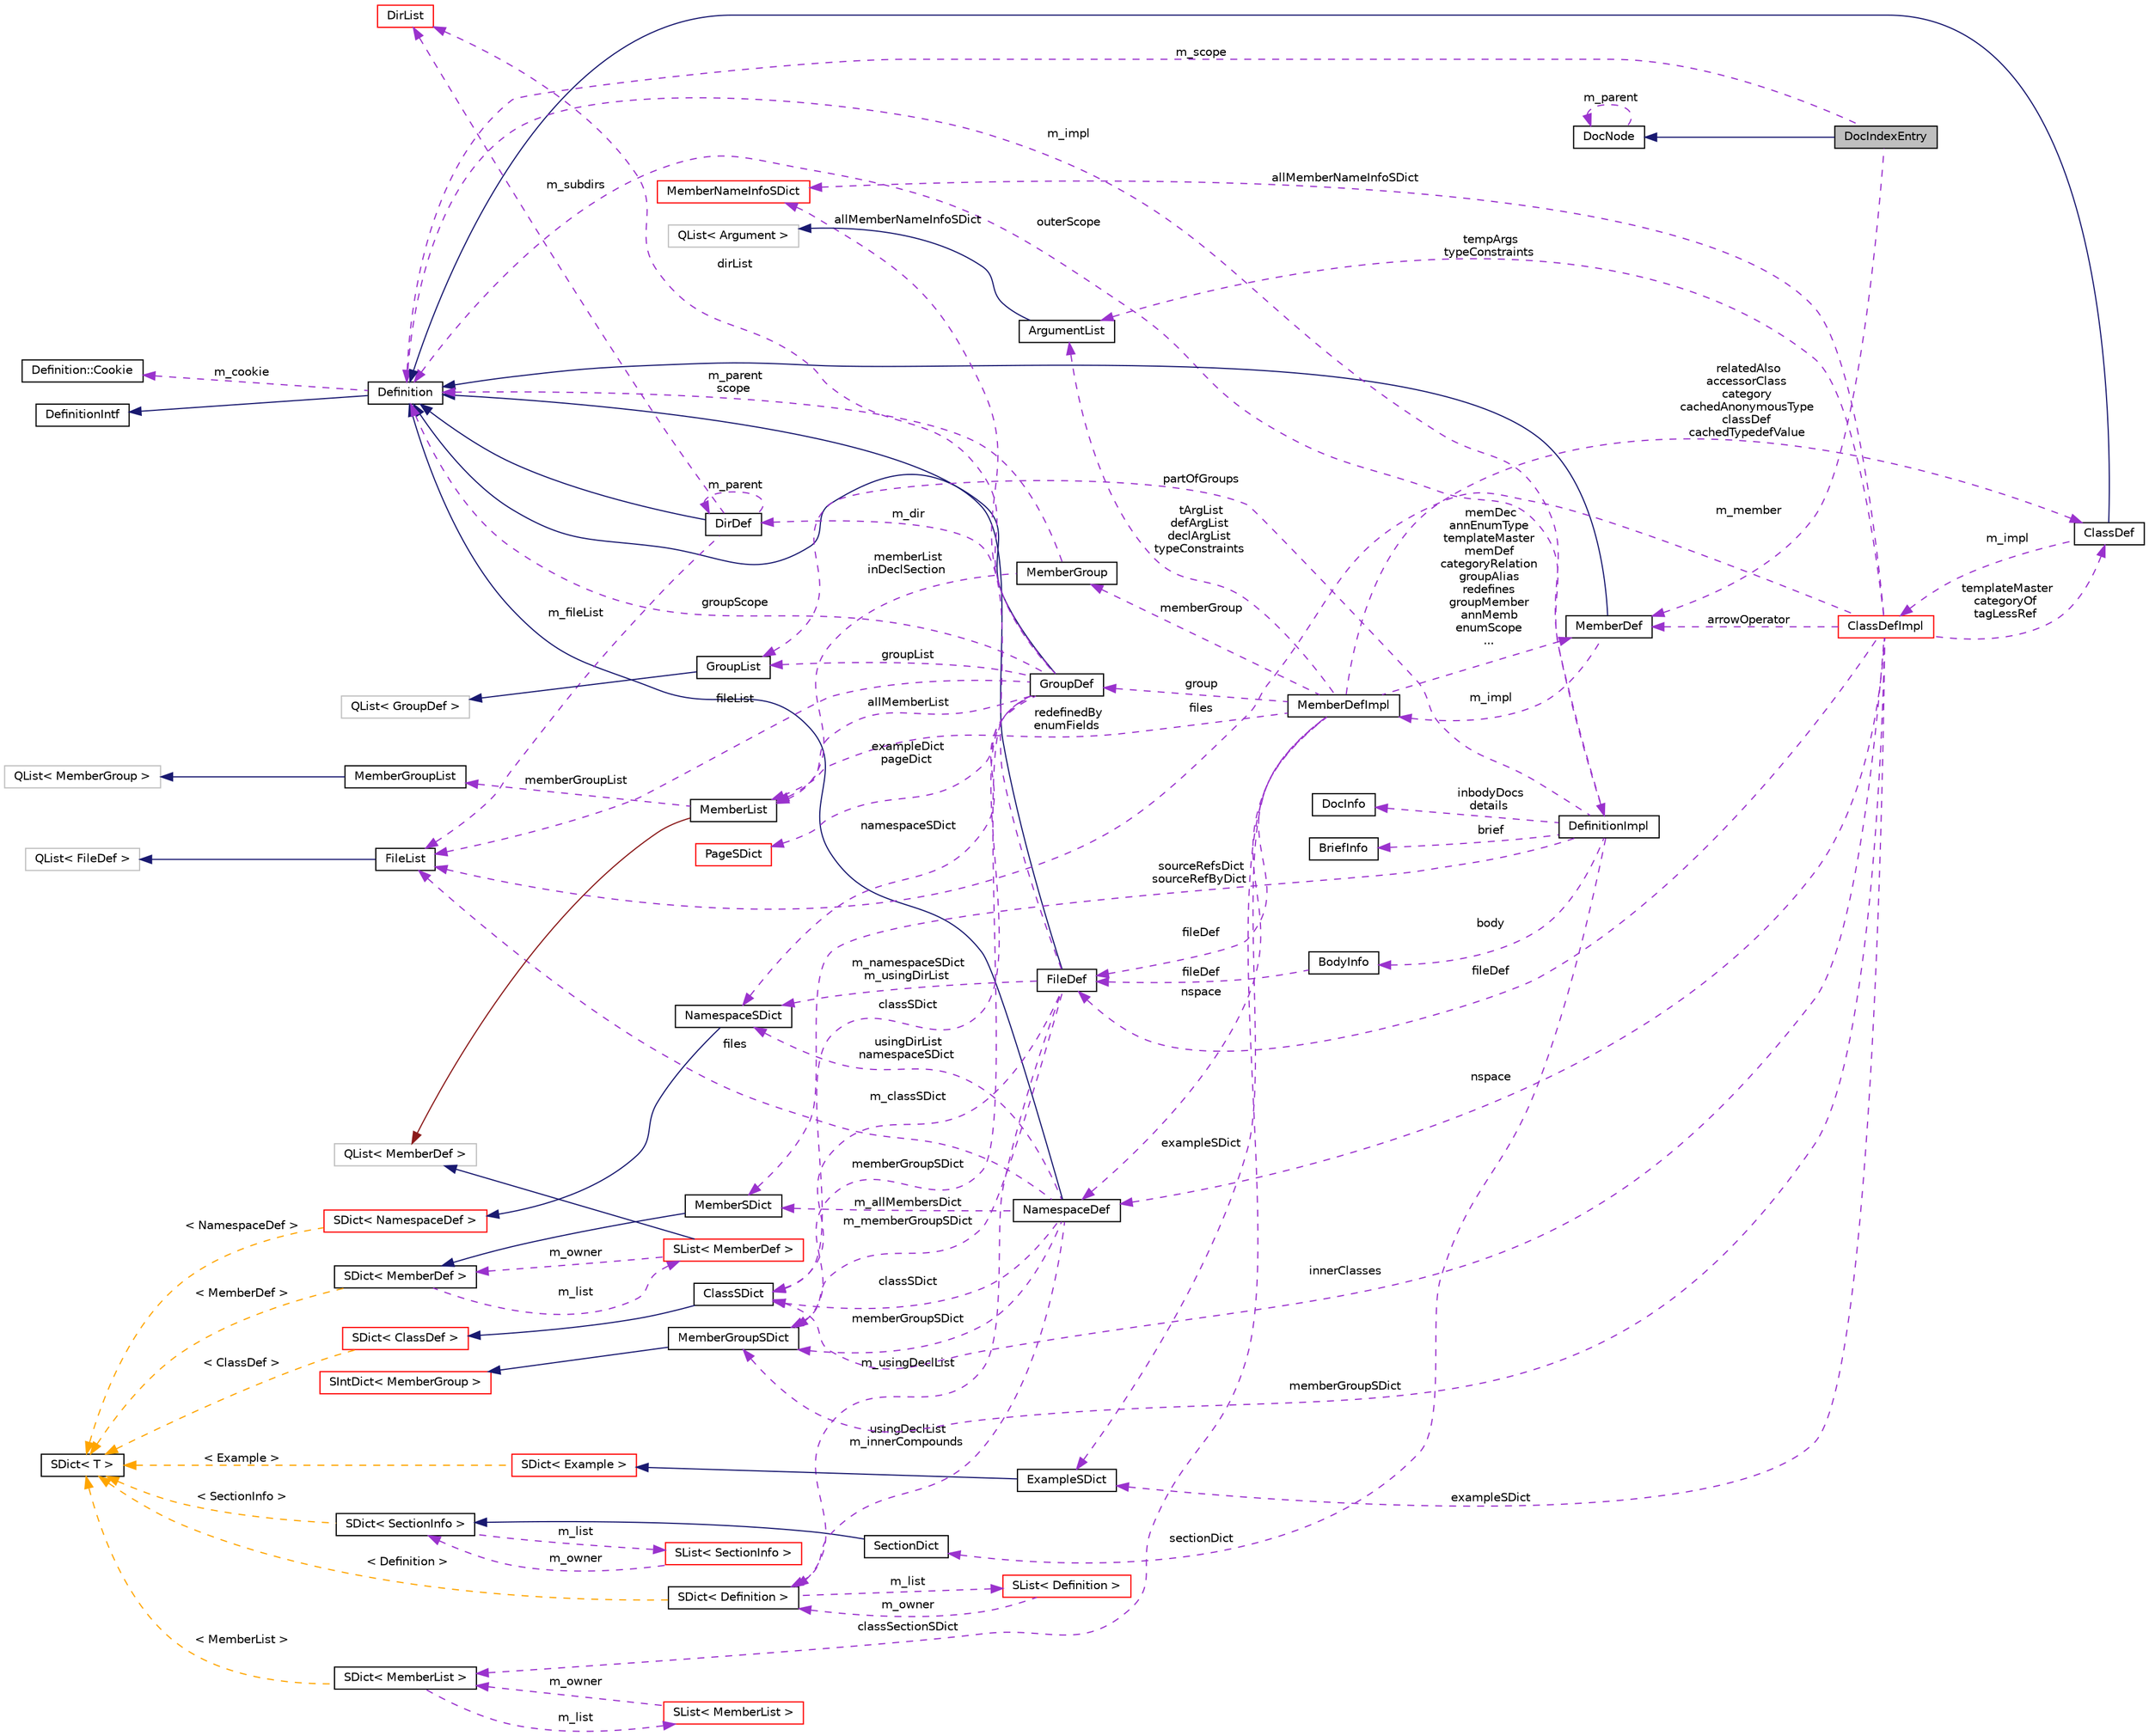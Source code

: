 digraph "DocIndexEntry"
{
 // INTERACTIVE_SVG=YES
  edge [fontname="Helvetica",fontsize="10",labelfontname="Helvetica",labelfontsize="10"];
  node [fontname="Helvetica",fontsize="10",shape=record];
  rankdir="LR";
  Node2 [label="DocIndexEntry",height=0.2,width=0.4,color="black", fillcolor="grey75", style="filled", fontcolor="black"];
  Node3 -> Node2 [dir="back",color="midnightblue",fontsize="10",style="solid",fontname="Helvetica"];
  Node3 [label="DocNode",height=0.2,width=0.4,color="black", fillcolor="white", style="filled",URL="$d9/d0e/class_doc_node.html",tooltip="Abstract node interface with type information. "];
  Node3 -> Node3 [dir="back",color="darkorchid3",fontsize="10",style="dashed",label=" m_parent" ,fontname="Helvetica"];
  Node4 -> Node2 [dir="back",color="darkorchid3",fontsize="10",style="dashed",label=" m_scope" ,fontname="Helvetica"];
  Node4 [label="Definition",height=0.2,width=0.4,color="black", fillcolor="white", style="filled",URL="$d5/dcc/class_definition.html",tooltip="The common base class of all entity definitions found in the sources. "];
  Node5 -> Node4 [dir="back",color="midnightblue",fontsize="10",style="solid",fontname="Helvetica"];
  Node5 [label="DefinitionIntf",height=0.2,width=0.4,color="black", fillcolor="white", style="filled",URL="$d9/d4a/class_definition_intf.html",tooltip="Abstract interface for a Definition or DefinitionList. "];
  Node6 -> Node4 [dir="back",color="darkorchid3",fontsize="10",style="dashed",label=" m_cookie" ,fontname="Helvetica"];
  Node6 [label="Definition::Cookie",height=0.2,width=0.4,color="black", fillcolor="white", style="filled",URL="$d1/d2f/struct_definition_1_1_cookie.html"];
  Node7 -> Node4 [dir="back",color="darkorchid3",fontsize="10",style="dashed",label=" m_impl" ,fontname="Helvetica"];
  Node7 [label="DefinitionImpl",height=0.2,width=0.4,color="black", fillcolor="white", style="filled",URL="$d3/ddf/class_definition_impl.html",tooltip="Private data associated with a Symbol Definition object. "];
  Node8 -> Node7 [dir="back",color="darkorchid3",fontsize="10",style="dashed",label=" sectionDict" ,fontname="Helvetica"];
  Node8 [label="SectionDict",height=0.2,width=0.4,color="black", fillcolor="white", style="filled",URL="$de/d9a/class_section_dict.html",tooltip="Unsorted dictionary of SectionInfo objects. "];
  Node9 -> Node8 [dir="back",color="midnightblue",fontsize="10",style="solid",fontname="Helvetica"];
  Node9 [label="SDict\< SectionInfo \>",height=0.2,width=0.4,color="black", fillcolor="white", style="filled",URL="$d1/d50/class_s_dict.html"];
  Node10 -> Node9 [dir="back",color="darkorchid3",fontsize="10",style="dashed",label=" m_list" ,fontname="Helvetica"];
  Node10 [label="SList\< SectionInfo \>",height=0.2,width=0.4,color="red", fillcolor="white", style="filled",URL="$df/dce/class_s_list.html"];
  Node9 -> Node10 [dir="back",color="darkorchid3",fontsize="10",style="dashed",label=" m_owner" ,fontname="Helvetica"];
  Node14 -> Node9 [dir="back",color="orange",fontsize="10",style="dashed",label=" \< SectionInfo \>" ,fontname="Helvetica"];
  Node14 [label="SDict\< T \>",height=0.2,width=0.4,color="black", fillcolor="white", style="filled",URL="$d1/d50/class_s_dict.html",tooltip="Ordered dictionary of elements of type T. "];
  Node15 -> Node7 [dir="back",color="darkorchid3",fontsize="10",style="dashed",label=" body" ,fontname="Helvetica"];
  Node15 [label="BodyInfo",height=0.2,width=0.4,color="black", fillcolor="white", style="filled",URL="$db/dab/struct_body_info.html",tooltip="Data associated with description found in the body. "];
  Node16 -> Node15 [dir="back",color="darkorchid3",fontsize="10",style="dashed",label=" fileDef" ,fontname="Helvetica"];
  Node16 [label="FileDef",height=0.2,width=0.4,color="black", fillcolor="white", style="filled",URL="$de/db0/class_file_def.html",tooltip="A model of a file symbol. "];
  Node4 -> Node16 [dir="back",color="midnightblue",fontsize="10",style="solid",fontname="Helvetica"];
  Node17 -> Node16 [dir="back",color="darkorchid3",fontsize="10",style="dashed",label=" m_classSDict" ,fontname="Helvetica"];
  Node17 [label="ClassSDict",height=0.2,width=0.4,color="black", fillcolor="white", style="filled",URL="$d9/d3d/class_class_s_dict.html",tooltip="A sorted dictionary of ClassDef objects. "];
  Node18 -> Node17 [dir="back",color="midnightblue",fontsize="10",style="solid",fontname="Helvetica"];
  Node18 [label="SDict\< ClassDef \>",height=0.2,width=0.4,color="red", fillcolor="white", style="filled",URL="$d1/d50/class_s_dict.html"];
  Node14 -> Node18 [dir="back",color="orange",fontsize="10",style="dashed",label=" \< ClassDef \>" ,fontname="Helvetica"];
  Node21 -> Node16 [dir="back",color="darkorchid3",fontsize="10",style="dashed",label=" m_usingDeclList" ,fontname="Helvetica"];
  Node21 [label="SDict\< Definition \>",height=0.2,width=0.4,color="black", fillcolor="white", style="filled",URL="$d1/d50/class_s_dict.html"];
  Node22 -> Node21 [dir="back",color="darkorchid3",fontsize="10",style="dashed",label=" m_list" ,fontname="Helvetica"];
  Node22 [label="SList\< Definition \>",height=0.2,width=0.4,color="red", fillcolor="white", style="filled",URL="$df/dce/class_s_list.html"];
  Node21 -> Node22 [dir="back",color="darkorchid3",fontsize="10",style="dashed",label=" m_owner" ,fontname="Helvetica"];
  Node14 -> Node21 [dir="back",color="orange",fontsize="10",style="dashed",label=" \< Definition \>" ,fontname="Helvetica"];
  Node24 -> Node16 [dir="back",color="darkorchid3",fontsize="10",style="dashed",label=" m_memberGroupSDict" ,fontname="Helvetica"];
  Node24 [label="MemberGroupSDict",height=0.2,width=0.4,color="black", fillcolor="white", style="filled",URL="$dc/d1e/class_member_group_s_dict.html",tooltip="A sorted dictionary of MemberGroup objects. "];
  Node25 -> Node24 [dir="back",color="midnightblue",fontsize="10",style="solid",fontname="Helvetica"];
  Node25 [label="SIntDict\< MemberGroup \>",height=0.2,width=0.4,color="red", fillcolor="white", style="filled",URL="$d0/d9f/class_s_int_dict.html"];
  Node30 -> Node16 [dir="back",color="darkorchid3",fontsize="10",style="dashed",label=" m_dir" ,fontname="Helvetica"];
  Node30 [label="DirDef",height=0.2,width=0.4,color="black", fillcolor="white", style="filled",URL="$d4/dd4/class_dir_def.html",tooltip="A model of a directory symbol. "];
  Node4 -> Node30 [dir="back",color="midnightblue",fontsize="10",style="solid",fontname="Helvetica"];
  Node31 -> Node30 [dir="back",color="darkorchid3",fontsize="10",style="dashed",label=" m_subdirs" ,fontname="Helvetica"];
  Node31 [label="DirList",height=0.2,width=0.4,color="red", fillcolor="white", style="filled",URL="$dc/d2a/class_dir_list.html",tooltip="A list of directories. "];
  Node33 -> Node30 [dir="back",color="darkorchid3",fontsize="10",style="dashed",label=" m_fileList" ,fontname="Helvetica"];
  Node33 [label="FileList",height=0.2,width=0.4,color="black", fillcolor="white", style="filled",URL="$d0/d18/class_file_list.html",tooltip="Class representing a list of FileDef objects. "];
  Node34 -> Node33 [dir="back",color="midnightblue",fontsize="10",style="solid",fontname="Helvetica"];
  Node34 [label="QList\< FileDef \>",height=0.2,width=0.4,color="grey75", fillcolor="white", style="filled"];
  Node30 -> Node30 [dir="back",color="darkorchid3",fontsize="10",style="dashed",label=" m_parent" ,fontname="Helvetica"];
  Node35 -> Node16 [dir="back",color="darkorchid3",fontsize="10",style="dashed",label=" m_namespaceSDict\nm_usingDirList" ,fontname="Helvetica"];
  Node35 [label="NamespaceSDict",height=0.2,width=0.4,color="black", fillcolor="white", style="filled",URL="$d4/d8d/class_namespace_s_dict.html",tooltip="A sorted dictionary of NamespaceDef objects. "];
  Node36 -> Node35 [dir="back",color="midnightblue",fontsize="10",style="solid",fontname="Helvetica"];
  Node36 [label="SDict\< NamespaceDef \>",height=0.2,width=0.4,color="red", fillcolor="white", style="filled",URL="$d1/d50/class_s_dict.html"];
  Node14 -> Node36 [dir="back",color="orange",fontsize="10",style="dashed",label=" \< NamespaceDef \>" ,fontname="Helvetica"];
  Node39 -> Node7 [dir="back",color="darkorchid3",fontsize="10",style="dashed",label=" sourceRefsDict\nsourceRefByDict" ,fontname="Helvetica"];
  Node39 [label="MemberSDict",height=0.2,width=0.4,color="black", fillcolor="white", style="filled",URL="$d6/dd6/class_member_s_dict.html",tooltip="A sorted dictionary of MemberDef objects. "];
  Node40 -> Node39 [dir="back",color="midnightblue",fontsize="10",style="solid",fontname="Helvetica"];
  Node40 [label="SDict\< MemberDef \>",height=0.2,width=0.4,color="black", fillcolor="white", style="filled",URL="$d1/d50/class_s_dict.html"];
  Node41 -> Node40 [dir="back",color="darkorchid3",fontsize="10",style="dashed",label=" m_list" ,fontname="Helvetica"];
  Node41 [label="SList\< MemberDef \>",height=0.2,width=0.4,color="red", fillcolor="white", style="filled",URL="$df/dce/class_s_list.html"];
  Node42 -> Node41 [dir="back",color="midnightblue",fontsize="10",style="solid",fontname="Helvetica"];
  Node42 [label="QList\< MemberDef \>",height=0.2,width=0.4,color="grey75", fillcolor="white", style="filled"];
  Node40 -> Node41 [dir="back",color="darkorchid3",fontsize="10",style="dashed",label=" m_owner" ,fontname="Helvetica"];
  Node14 -> Node40 [dir="back",color="orange",fontsize="10",style="dashed",label=" \< MemberDef \>" ,fontname="Helvetica"];
  Node43 -> Node7 [dir="back",color="darkorchid3",fontsize="10",style="dashed",label=" partOfGroups" ,fontname="Helvetica"];
  Node43 [label="GroupList",height=0.2,width=0.4,color="black", fillcolor="white", style="filled",URL="$d3/d3b/class_group_list.html",tooltip="A list of GroupDef objects. "];
  Node44 -> Node43 [dir="back",color="midnightblue",fontsize="10",style="solid",fontname="Helvetica"];
  Node44 [label="QList\< GroupDef \>",height=0.2,width=0.4,color="grey75", fillcolor="white", style="filled"];
  Node45 -> Node7 [dir="back",color="darkorchid3",fontsize="10",style="dashed",label=" inbodyDocs\ndetails" ,fontname="Helvetica"];
  Node45 [label="DocInfo",height=0.2,width=0.4,color="black", fillcolor="white", style="filled",URL="$d7/dd5/struct_doc_info.html",tooltip="Data associated with a detailed description. "];
  Node46 -> Node7 [dir="back",color="darkorchid3",fontsize="10",style="dashed",label=" brief" ,fontname="Helvetica"];
  Node46 [label="BriefInfo",height=0.2,width=0.4,color="black", fillcolor="white", style="filled",URL="$d0/da7/struct_brief_info.html",tooltip="Data associated with a brief description. "];
  Node4 -> Node7 [dir="back",color="darkorchid3",fontsize="10",style="dashed",label=" outerScope" ,fontname="Helvetica"];
  Node47 -> Node2 [dir="back",color="darkorchid3",fontsize="10",style="dashed",label=" m_member" ,fontname="Helvetica"];
  Node47 [label="MemberDef",height=0.2,width=0.4,color="black", fillcolor="white", style="filled",URL="$da/d09/class_member_def.html",tooltip="A model of a class/file/namespace member symbol. "];
  Node4 -> Node47 [dir="back",color="midnightblue",fontsize="10",style="solid",fontname="Helvetica"];
  Node48 -> Node47 [dir="back",color="darkorchid3",fontsize="10",style="dashed",label=" m_impl" ,fontname="Helvetica"];
  Node48 [label="MemberDefImpl",height=0.2,width=0.4,color="black", fillcolor="white", style="filled",URL="$d7/d7e/class_member_def_impl.html"];
  Node49 -> Node48 [dir="back",color="darkorchid3",fontsize="10",style="dashed",label=" memberGroup" ,fontname="Helvetica"];
  Node49 [label="MemberGroup",height=0.2,width=0.4,color="black", fillcolor="white", style="filled",URL="$da/d32/class_member_group.html",tooltip="A class representing a group of members. "];
  Node50 -> Node49 [dir="back",color="darkorchid3",fontsize="10",style="dashed",label=" memberList\ninDeclSection" ,fontname="Helvetica"];
  Node50 [label="MemberList",height=0.2,width=0.4,color="black", fillcolor="white", style="filled",URL="$dd/d13/class_member_list.html",tooltip="A list of MemberDef objects. "];
  Node42 -> Node50 [dir="back",color="firebrick4",fontsize="10",style="solid",fontname="Helvetica"];
  Node51 -> Node50 [dir="back",color="darkorchid3",fontsize="10",style="dashed",label=" memberGroupList" ,fontname="Helvetica"];
  Node51 [label="MemberGroupList",height=0.2,width=0.4,color="black", fillcolor="white", style="filled",URL="$df/d11/class_member_group_list.html",tooltip="A list of MemberGroup objects. "];
  Node27 -> Node51 [dir="back",color="midnightblue",fontsize="10",style="solid",fontname="Helvetica"];
  Node27 [label="QList\< MemberGroup \>",height=0.2,width=0.4,color="grey75", fillcolor="white", style="filled"];
  Node4 -> Node49 [dir="back",color="darkorchid3",fontsize="10",style="dashed",label=" m_parent\nscope" ,fontname="Helvetica"];
  Node52 -> Node48 [dir="back",color="darkorchid3",fontsize="10",style="dashed",label=" nspace" ,fontname="Helvetica"];
  Node52 [label="NamespaceDef",height=0.2,width=0.4,color="black", fillcolor="white", style="filled",URL="$d0/d07/class_namespace_def.html",tooltip="A model of a namespace symbol. "];
  Node4 -> Node52 [dir="back",color="midnightblue",fontsize="10",style="solid",fontname="Helvetica"];
  Node17 -> Node52 [dir="back",color="darkorchid3",fontsize="10",style="dashed",label=" classSDict" ,fontname="Helvetica"];
  Node39 -> Node52 [dir="back",color="darkorchid3",fontsize="10",style="dashed",label=" m_allMembersDict" ,fontname="Helvetica"];
  Node21 -> Node52 [dir="back",color="darkorchid3",fontsize="10",style="dashed",label=" usingDeclList\nm_innerCompounds" ,fontname="Helvetica"];
  Node33 -> Node52 [dir="back",color="darkorchid3",fontsize="10",style="dashed",label=" files" ,fontname="Helvetica"];
  Node24 -> Node52 [dir="back",color="darkorchid3",fontsize="10",style="dashed",label=" memberGroupSDict" ,fontname="Helvetica"];
  Node35 -> Node52 [dir="back",color="darkorchid3",fontsize="10",style="dashed",label=" usingDirList\nnamespaceSDict" ,fontname="Helvetica"];
  Node50 -> Node48 [dir="back",color="darkorchid3",fontsize="10",style="dashed",label=" redefinedBy\nenumFields" ,fontname="Helvetica"];
  Node16 -> Node48 [dir="back",color="darkorchid3",fontsize="10",style="dashed",label=" fileDef" ,fontname="Helvetica"];
  Node53 -> Node48 [dir="back",color="darkorchid3",fontsize="10",style="dashed",label=" group" ,fontname="Helvetica"];
  Node53 [label="GroupDef",height=0.2,width=0.4,color="black", fillcolor="white", style="filled",URL="$d8/d09/class_group_def.html",tooltip="A model of a group of symbols. "];
  Node4 -> Node53 [dir="back",color="midnightblue",fontsize="10",style="solid",fontname="Helvetica"];
  Node17 -> Node53 [dir="back",color="darkorchid3",fontsize="10",style="dashed",label=" classSDict" ,fontname="Helvetica"];
  Node54 -> Node53 [dir="back",color="darkorchid3",fontsize="10",style="dashed",label=" allMemberNameInfoSDict" ,fontname="Helvetica"];
  Node54 [label="MemberNameInfoSDict",height=0.2,width=0.4,color="red", fillcolor="white", style="filled",URL="$d6/d70/class_member_name_info_s_dict.html",tooltip="Sorted dictionary of MemberNameInfo objects. "];
  Node50 -> Node53 [dir="back",color="darkorchid3",fontsize="10",style="dashed",label=" allMemberList" ,fontname="Helvetica"];
  Node31 -> Node53 [dir="back",color="darkorchid3",fontsize="10",style="dashed",label=" dirList" ,fontname="Helvetica"];
  Node33 -> Node53 [dir="back",color="darkorchid3",fontsize="10",style="dashed",label=" fileList" ,fontname="Helvetica"];
  Node43 -> Node53 [dir="back",color="darkorchid3",fontsize="10",style="dashed",label=" groupList" ,fontname="Helvetica"];
  Node24 -> Node53 [dir="back",color="darkorchid3",fontsize="10",style="dashed",label=" memberGroupSDict" ,fontname="Helvetica"];
  Node4 -> Node53 [dir="back",color="darkorchid3",fontsize="10",style="dashed",label=" groupScope" ,fontname="Helvetica"];
  Node35 -> Node53 [dir="back",color="darkorchid3",fontsize="10",style="dashed",label=" namespaceSDict" ,fontname="Helvetica"];
  Node58 -> Node53 [dir="back",color="darkorchid3",fontsize="10",style="dashed",label=" exampleDict\npageDict" ,fontname="Helvetica"];
  Node58 [label="PageSDict",height=0.2,width=0.4,color="red", fillcolor="white", style="filled",URL="$d0/d59/class_page_s_dict.html"];
  Node62 -> Node48 [dir="back",color="darkorchid3",fontsize="10",style="dashed",label=" exampleSDict" ,fontname="Helvetica"];
  Node62 [label="ExampleSDict",height=0.2,width=0.4,color="black", fillcolor="white", style="filled",URL="$d0/d31/class_example_s_dict.html",tooltip="A sorted dictionary of Example objects. "];
  Node63 -> Node62 [dir="back",color="midnightblue",fontsize="10",style="solid",fontname="Helvetica"];
  Node63 [label="SDict\< Example \>",height=0.2,width=0.4,color="red", fillcolor="white", style="filled",URL="$d1/d50/class_s_dict.html"];
  Node14 -> Node63 [dir="back",color="orange",fontsize="10",style="dashed",label=" \< Example \>" ,fontname="Helvetica"];
  Node66 -> Node48 [dir="back",color="darkorchid3",fontsize="10",style="dashed",label=" tArgList\ndefArgList\ndeclArgList\ntypeConstraints" ,fontname="Helvetica"];
  Node66 [label="ArgumentList",height=0.2,width=0.4,color="black", fillcolor="white", style="filled",URL="$d7/df8/class_argument_list.html",tooltip="This class represents an function or template argument list. "];
  Node67 -> Node66 [dir="back",color="midnightblue",fontsize="10",style="solid",fontname="Helvetica"];
  Node67 [label="QList\< Argument \>",height=0.2,width=0.4,color="grey75", fillcolor="white", style="filled"];
  Node68 -> Node48 [dir="back",color="darkorchid3",fontsize="10",style="dashed",label=" classSectionSDict" ,fontname="Helvetica"];
  Node68 [label="SDict\< MemberList \>",height=0.2,width=0.4,color="black", fillcolor="white", style="filled",URL="$d1/d50/class_s_dict.html"];
  Node69 -> Node68 [dir="back",color="darkorchid3",fontsize="10",style="dashed",label=" m_list" ,fontname="Helvetica"];
  Node69 [label="SList\< MemberList \>",height=0.2,width=0.4,color="red", fillcolor="white", style="filled",URL="$df/dce/class_s_list.html"];
  Node68 -> Node69 [dir="back",color="darkorchid3",fontsize="10",style="dashed",label=" m_owner" ,fontname="Helvetica"];
  Node14 -> Node68 [dir="back",color="orange",fontsize="10",style="dashed",label=" \< MemberList \>" ,fontname="Helvetica"];
  Node47 -> Node48 [dir="back",color="darkorchid3",fontsize="10",style="dashed",label=" memDec\nannEnumType\ntemplateMaster\nmemDef\ncategoryRelation\ngroupAlias\nredefines\ngroupMember\nannMemb\nenumScope\n..." ,fontname="Helvetica"];
  Node71 -> Node48 [dir="back",color="darkorchid3",fontsize="10",style="dashed",label=" relatedAlso\naccessorClass\ncategory\ncachedAnonymousType\nclassDef\ncachedTypedefValue" ,fontname="Helvetica"];
  Node71 [label="ClassDef",height=0.2,width=0.4,color="black", fillcolor="white", style="filled",URL="$d1/dcf/class_class_def.html",tooltip="A class representing of a compound symbol. "];
  Node4 -> Node71 [dir="back",color="midnightblue",fontsize="10",style="solid",fontname="Helvetica"];
  Node72 -> Node71 [dir="back",color="darkorchid3",fontsize="10",style="dashed",label=" m_impl" ,fontname="Helvetica"];
  Node72 [label="ClassDefImpl",height=0.2,width=0.4,color="red", fillcolor="white", style="filled",URL="$d1/d25/class_class_def_impl.html",tooltip="Private data associated with a ClassDef object. "];
  Node52 -> Node72 [dir="back",color="darkorchid3",fontsize="10",style="dashed",label=" nspace" ,fontname="Helvetica"];
  Node17 -> Node72 [dir="back",color="darkorchid3",fontsize="10",style="dashed",label=" innerClasses" ,fontname="Helvetica"];
  Node54 -> Node72 [dir="back",color="darkorchid3",fontsize="10",style="dashed",label=" allMemberNameInfoSDict" ,fontname="Helvetica"];
  Node33 -> Node72 [dir="back",color="darkorchid3",fontsize="10",style="dashed",label=" files" ,fontname="Helvetica"];
  Node16 -> Node72 [dir="back",color="darkorchid3",fontsize="10",style="dashed",label=" fileDef" ,fontname="Helvetica"];
  Node24 -> Node72 [dir="back",color="darkorchid3",fontsize="10",style="dashed",label=" memberGroupSDict" ,fontname="Helvetica"];
  Node62 -> Node72 [dir="back",color="darkorchid3",fontsize="10",style="dashed",label=" exampleSDict" ,fontname="Helvetica"];
  Node66 -> Node72 [dir="back",color="darkorchid3",fontsize="10",style="dashed",label=" tempArgs\ntypeConstraints" ,fontname="Helvetica"];
  Node47 -> Node72 [dir="back",color="darkorchid3",fontsize="10",style="dashed",label=" arrowOperator" ,fontname="Helvetica"];
  Node71 -> Node72 [dir="back",color="darkorchid3",fontsize="10",style="dashed",label=" templateMaster\ncategoryOf\ntagLessRef" ,fontname="Helvetica"];
}
